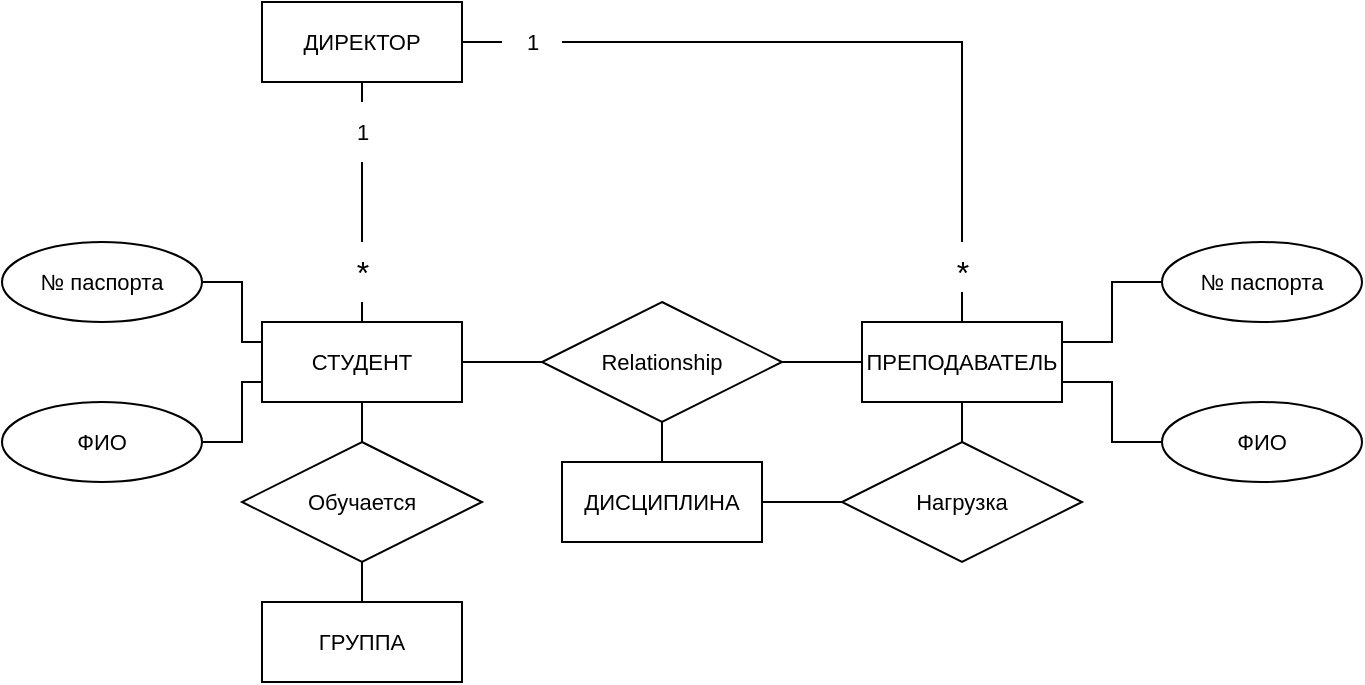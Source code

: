 <mxfile version="24.7.10">
  <diagram id="C5RBs43oDa-KdzZeNtuy" name="Page-1">
    <mxGraphModel dx="472" dy="781" grid="1" gridSize="10" guides="1" tooltips="1" connect="1" arrows="1" fold="1" page="1" pageScale="1" pageWidth="827" pageHeight="1169" math="0" shadow="0">
      <root>
        <mxCell id="WIyWlLk6GJQsqaUBKTNV-0" />
        <mxCell id="WIyWlLk6GJQsqaUBKTNV-1" parent="WIyWlLk6GJQsqaUBKTNV-0" />
        <mxCell id="eJyt0NOjGTWENJkZvtZS-22" style="edgeStyle=orthogonalEdgeStyle;shape=connector;rounded=0;orthogonalLoop=1;jettySize=auto;html=1;exitX=0.5;exitY=1;exitDx=0;exitDy=0;entryX=0.5;entryY=0;entryDx=0;entryDy=0;strokeColor=default;align=center;verticalAlign=middle;fontFamily=Helvetica;fontSize=11;fontColor=default;labelBackgroundColor=default;endArrow=none;endFill=0;" edge="1" parent="WIyWlLk6GJQsqaUBKTNV-1" source="eJyt0NOjGTWENJkZvtZS-16" target="eJyt0NOjGTWENJkZvtZS-18">
          <mxGeometry relative="1" as="geometry" />
        </mxCell>
        <mxCell id="eJyt0NOjGTWENJkZvtZS-33" value="" style="edgeStyle=orthogonalEdgeStyle;shape=connector;rounded=0;orthogonalLoop=1;jettySize=auto;html=1;strokeColor=default;align=center;verticalAlign=middle;fontFamily=Helvetica;fontSize=11;fontColor=default;labelBackgroundColor=default;endArrow=none;endFill=0;" edge="1" parent="WIyWlLk6GJQsqaUBKTNV-1" source="eJyt0NOjGTWENJkZvtZS-16" target="eJyt0NOjGTWENJkZvtZS-23">
          <mxGeometry relative="1" as="geometry" />
        </mxCell>
        <mxCell id="eJyt0NOjGTWENJkZvtZS-16" value="&lt;div&gt;Обучается&lt;/div&gt;" style="shape=rhombus;perimeter=rhombusPerimeter;whiteSpace=wrap;html=1;align=center;fontFamily=Helvetica;fontSize=11;fontColor=default;labelBackgroundColor=default;" vertex="1" parent="WIyWlLk6GJQsqaUBKTNV-1">
          <mxGeometry x="260" y="370" width="120" height="60" as="geometry" />
        </mxCell>
        <mxCell id="eJyt0NOjGTWENJkZvtZS-18" value="ГРУППА" style="whiteSpace=wrap;html=1;align=center;fontFamily=Helvetica;fontSize=11;fontColor=default;labelBackgroundColor=default;" vertex="1" parent="WIyWlLk6GJQsqaUBKTNV-1">
          <mxGeometry x="270" y="450" width="100" height="40" as="geometry" />
        </mxCell>
        <mxCell id="eJyt0NOjGTWENJkZvtZS-37" style="edgeStyle=orthogonalEdgeStyle;shape=connector;rounded=0;orthogonalLoop=1;jettySize=auto;html=1;exitX=1;exitY=0.5;exitDx=0;exitDy=0;entryX=0;entryY=0.25;entryDx=0;entryDy=0;strokeColor=default;align=center;verticalAlign=middle;fontFamily=Helvetica;fontSize=11;fontColor=default;labelBackgroundColor=default;endArrow=none;endFill=0;" edge="1" parent="WIyWlLk6GJQsqaUBKTNV-1" source="eJyt0NOjGTWENJkZvtZS-20" target="eJyt0NOjGTWENJkZvtZS-23">
          <mxGeometry relative="1" as="geometry" />
        </mxCell>
        <mxCell id="eJyt0NOjGTWENJkZvtZS-20" value="№ паспорта" style="ellipse;whiteSpace=wrap;html=1;align=center;fontFamily=Helvetica;fontSize=11;fontColor=default;labelBackgroundColor=default;" vertex="1" parent="WIyWlLk6GJQsqaUBKTNV-1">
          <mxGeometry x="140" y="270" width="100" height="40" as="geometry" />
        </mxCell>
        <mxCell id="eJyt0NOjGTWENJkZvtZS-23" value="СТУДЕНТ" style="whiteSpace=wrap;html=1;align=center;fontFamily=Helvetica;fontSize=11;fontColor=default;labelBackgroundColor=default;" vertex="1" parent="WIyWlLk6GJQsqaUBKTNV-1">
          <mxGeometry x="270" y="310" width="100" height="40" as="geometry" />
        </mxCell>
        <mxCell id="eJyt0NOjGTWENJkZvtZS-40" value="" style="edgeStyle=orthogonalEdgeStyle;shape=connector;rounded=0;orthogonalLoop=1;jettySize=auto;html=1;strokeColor=default;align=center;verticalAlign=middle;fontFamily=Helvetica;fontSize=11;fontColor=default;labelBackgroundColor=default;endArrow=none;endFill=0;" edge="1" parent="WIyWlLk6GJQsqaUBKTNV-1" source="eJyt0NOjGTWENJkZvtZS-24" target="eJyt0NOjGTWENJkZvtZS-38">
          <mxGeometry relative="1" as="geometry" />
        </mxCell>
        <mxCell id="eJyt0NOjGTWENJkZvtZS-55" value="" style="edgeStyle=orthogonalEdgeStyle;shape=connector;rounded=0;orthogonalLoop=1;jettySize=auto;html=1;strokeColor=default;align=center;verticalAlign=middle;fontFamily=Helvetica;fontSize=11;fontColor=default;labelBackgroundColor=default;endArrow=none;endFill=0;" edge="1" parent="WIyWlLk6GJQsqaUBKTNV-1" source="eJyt0NOjGTWENJkZvtZS-24" target="eJyt0NOjGTWENJkZvtZS-52">
          <mxGeometry relative="1" as="geometry" />
        </mxCell>
        <mxCell id="eJyt0NOjGTWENJkZvtZS-68" style="edgeStyle=orthogonalEdgeStyle;shape=connector;rounded=0;orthogonalLoop=1;jettySize=auto;html=1;exitX=0.5;exitY=0;exitDx=0;exitDy=0;strokeColor=default;align=center;verticalAlign=middle;fontFamily=Helvetica;fontSize=11;fontColor=default;labelBackgroundColor=default;endArrow=none;endFill=0;" edge="1" parent="WIyWlLk6GJQsqaUBKTNV-1" source="eJyt0NOjGTWENJkZvtZS-24" target="eJyt0NOjGTWENJkZvtZS-66">
          <mxGeometry relative="1" as="geometry" />
        </mxCell>
        <mxCell id="eJyt0NOjGTWENJkZvtZS-71" value="" style="edgeStyle=orthogonalEdgeStyle;shape=connector;rounded=0;orthogonalLoop=1;jettySize=auto;html=1;strokeColor=default;align=center;verticalAlign=middle;fontFamily=Helvetica;fontSize=11;fontColor=default;labelBackgroundColor=default;endArrow=none;endFill=0;exitX=1;exitY=0.75;exitDx=0;exitDy=0;" edge="1" parent="WIyWlLk6GJQsqaUBKTNV-1" source="eJyt0NOjGTWENJkZvtZS-24" target="eJyt0NOjGTWENJkZvtZS-70">
          <mxGeometry relative="1" as="geometry" />
        </mxCell>
        <mxCell id="eJyt0NOjGTWENJkZvtZS-74" style="edgeStyle=orthogonalEdgeStyle;shape=connector;rounded=0;orthogonalLoop=1;jettySize=auto;html=1;exitX=1;exitY=0.25;exitDx=0;exitDy=0;entryX=0;entryY=0.5;entryDx=0;entryDy=0;strokeColor=default;align=center;verticalAlign=middle;fontFamily=Helvetica;fontSize=11;fontColor=default;labelBackgroundColor=default;endArrow=none;endFill=0;" edge="1" parent="WIyWlLk6GJQsqaUBKTNV-1" source="eJyt0NOjGTWENJkZvtZS-24" target="eJyt0NOjGTWENJkZvtZS-69">
          <mxGeometry relative="1" as="geometry" />
        </mxCell>
        <mxCell id="eJyt0NOjGTWENJkZvtZS-24" value="ПРЕПОДАВАТЕЛЬ" style="whiteSpace=wrap;html=1;align=center;fontFamily=Helvetica;fontSize=11;fontColor=default;labelBackgroundColor=default;" vertex="1" parent="WIyWlLk6GJQsqaUBKTNV-1">
          <mxGeometry x="570" y="310" width="100" height="40" as="geometry" />
        </mxCell>
        <mxCell id="eJyt0NOjGTWENJkZvtZS-36" value="" style="edgeStyle=orthogonalEdgeStyle;shape=connector;rounded=0;orthogonalLoop=1;jettySize=auto;html=1;strokeColor=default;align=center;verticalAlign=middle;fontFamily=Helvetica;fontSize=11;fontColor=default;labelBackgroundColor=default;endArrow=none;endFill=0;entryX=0;entryY=0.75;entryDx=0;entryDy=0;" edge="1" parent="WIyWlLk6GJQsqaUBKTNV-1" source="eJyt0NOjGTWENJkZvtZS-35" target="eJyt0NOjGTWENJkZvtZS-23">
          <mxGeometry relative="1" as="geometry" />
        </mxCell>
        <mxCell id="eJyt0NOjGTWENJkZvtZS-35" value="ФИО" style="ellipse;whiteSpace=wrap;html=1;align=center;fontFamily=Helvetica;fontSize=11;fontColor=default;labelBackgroundColor=default;" vertex="1" parent="WIyWlLk6GJQsqaUBKTNV-1">
          <mxGeometry x="140" y="350" width="100" height="40" as="geometry" />
        </mxCell>
        <mxCell id="eJyt0NOjGTWENJkZvtZS-39" value="" style="edgeStyle=orthogonalEdgeStyle;shape=connector;rounded=0;orthogonalLoop=1;jettySize=auto;html=1;strokeColor=default;align=center;verticalAlign=middle;fontFamily=Helvetica;fontSize=11;fontColor=default;labelBackgroundColor=default;endArrow=none;endFill=0;" edge="1" parent="WIyWlLk6GJQsqaUBKTNV-1" source="eJyt0NOjGTWENJkZvtZS-38" target="eJyt0NOjGTWENJkZvtZS-23">
          <mxGeometry relative="1" as="geometry" />
        </mxCell>
        <mxCell id="eJyt0NOjGTWENJkZvtZS-45" value="" style="edgeStyle=orthogonalEdgeStyle;shape=connector;rounded=0;orthogonalLoop=1;jettySize=auto;html=1;strokeColor=default;align=center;verticalAlign=middle;fontFamily=Helvetica;fontSize=11;fontColor=default;labelBackgroundColor=default;endArrow=none;endFill=0;" edge="1" parent="WIyWlLk6GJQsqaUBKTNV-1" source="eJyt0NOjGTWENJkZvtZS-38" target="eJyt0NOjGTWENJkZvtZS-44">
          <mxGeometry relative="1" as="geometry" />
        </mxCell>
        <mxCell id="eJyt0NOjGTWENJkZvtZS-38" value="Relationship" style="shape=rhombus;perimeter=rhombusPerimeter;whiteSpace=wrap;html=1;align=center;fontFamily=Helvetica;fontSize=11;fontColor=default;labelBackgroundColor=default;" vertex="1" parent="WIyWlLk6GJQsqaUBKTNV-1">
          <mxGeometry x="410" y="300" width="120" height="60" as="geometry" />
        </mxCell>
        <mxCell id="eJyt0NOjGTWENJkZvtZS-44" value="ДИСЦИПЛИНА" style="whiteSpace=wrap;html=1;align=center;fontFamily=Helvetica;fontSize=11;fontColor=default;labelBackgroundColor=default;" vertex="1" parent="WIyWlLk6GJQsqaUBKTNV-1">
          <mxGeometry x="420" y="380" width="100" height="40" as="geometry" />
        </mxCell>
        <mxCell id="eJyt0NOjGTWENJkZvtZS-51" style="edgeStyle=orthogonalEdgeStyle;shape=connector;rounded=0;orthogonalLoop=1;jettySize=auto;html=1;exitX=0.5;exitY=1;exitDx=0;exitDy=0;entryX=0.5;entryY=0;entryDx=0;entryDy=0;strokeColor=default;align=center;verticalAlign=middle;fontFamily=Helvetica;fontSize=11;fontColor=default;labelBackgroundColor=default;endArrow=none;endFill=0;" edge="1" parent="WIyWlLk6GJQsqaUBKTNV-1" source="eJyt0NOjGTWENJkZvtZS-57" target="eJyt0NOjGTWENJkZvtZS-23">
          <mxGeometry relative="1" as="geometry" />
        </mxCell>
        <mxCell id="eJyt0NOjGTWENJkZvtZS-65" style="edgeStyle=orthogonalEdgeStyle;shape=connector;rounded=0;orthogonalLoop=1;jettySize=auto;html=1;exitX=1;exitY=0.5;exitDx=0;exitDy=0;strokeColor=default;align=center;verticalAlign=middle;fontFamily=Helvetica;fontSize=11;fontColor=default;labelBackgroundColor=default;endArrow=none;endFill=0;" edge="1" parent="WIyWlLk6GJQsqaUBKTNV-1" source="eJyt0NOjGTWENJkZvtZS-50" target="eJyt0NOjGTWENJkZvtZS-41">
          <mxGeometry relative="1" as="geometry" />
        </mxCell>
        <mxCell id="eJyt0NOjGTWENJkZvtZS-50" value="ДИРЕКТОР" style="whiteSpace=wrap;html=1;align=center;fontFamily=Helvetica;fontSize=11;fontColor=default;labelBackgroundColor=default;" vertex="1" parent="WIyWlLk6GJQsqaUBKTNV-1">
          <mxGeometry x="270" y="150" width="100" height="40" as="geometry" />
        </mxCell>
        <mxCell id="eJyt0NOjGTWENJkZvtZS-56" value="" style="edgeStyle=orthogonalEdgeStyle;shape=connector;rounded=0;orthogonalLoop=1;jettySize=auto;html=1;strokeColor=default;align=center;verticalAlign=middle;fontFamily=Helvetica;fontSize=11;fontColor=default;labelBackgroundColor=default;endArrow=none;endFill=0;" edge="1" parent="WIyWlLk6GJQsqaUBKTNV-1" source="eJyt0NOjGTWENJkZvtZS-52" target="eJyt0NOjGTWENJkZvtZS-44">
          <mxGeometry relative="1" as="geometry" />
        </mxCell>
        <mxCell id="eJyt0NOjGTWENJkZvtZS-52" value="Нагрузка" style="shape=rhombus;perimeter=rhombusPerimeter;whiteSpace=wrap;html=1;align=center;fontFamily=Helvetica;fontSize=11;fontColor=default;labelBackgroundColor=default;" vertex="1" parent="WIyWlLk6GJQsqaUBKTNV-1">
          <mxGeometry x="560" y="370" width="120" height="60" as="geometry" />
        </mxCell>
        <mxCell id="eJyt0NOjGTWENJkZvtZS-58" value="" style="edgeStyle=orthogonalEdgeStyle;shape=connector;rounded=0;orthogonalLoop=1;jettySize=auto;html=1;exitX=0.5;exitY=1;exitDx=0;exitDy=0;entryX=0.5;entryY=0;entryDx=0;entryDy=0;strokeColor=default;align=center;verticalAlign=middle;fontFamily=Helvetica;fontSize=11;fontColor=default;labelBackgroundColor=default;endArrow=none;endFill=0;" edge="1" parent="WIyWlLk6GJQsqaUBKTNV-1" source="eJyt0NOjGTWENJkZvtZS-60" target="eJyt0NOjGTWENJkZvtZS-57">
          <mxGeometry relative="1" as="geometry">
            <mxPoint x="320" y="230" as="sourcePoint" />
            <mxPoint x="320" y="310" as="targetPoint" />
          </mxGeometry>
        </mxCell>
        <mxCell id="eJyt0NOjGTWENJkZvtZS-57" value="&lt;div style=&quot;font-size: 16px;&quot;&gt;&lt;font style=&quot;font-size: 16px;&quot;&gt;*&lt;/font&gt;&lt;/div&gt;" style="text;html=1;align=center;verticalAlign=middle;resizable=0;points=[];autosize=1;strokeColor=none;fillColor=none;fontFamily=Helvetica;fontSize=11;fontColor=default;labelBackgroundColor=default;" vertex="1" parent="WIyWlLk6GJQsqaUBKTNV-1">
          <mxGeometry x="305" y="270" width="30" height="30" as="geometry" />
        </mxCell>
        <mxCell id="eJyt0NOjGTWENJkZvtZS-61" value="" style="edgeStyle=orthogonalEdgeStyle;shape=connector;rounded=0;orthogonalLoop=1;jettySize=auto;html=1;exitX=0.5;exitY=1;exitDx=0;exitDy=0;entryX=0.5;entryY=0;entryDx=0;entryDy=0;strokeColor=default;align=center;verticalAlign=middle;fontFamily=Helvetica;fontSize=11;fontColor=default;labelBackgroundColor=default;endArrow=none;endFill=0;" edge="1" parent="WIyWlLk6GJQsqaUBKTNV-1" source="eJyt0NOjGTWENJkZvtZS-50" target="eJyt0NOjGTWENJkZvtZS-60">
          <mxGeometry relative="1" as="geometry">
            <mxPoint x="320" y="190" as="sourcePoint" />
            <mxPoint x="320" y="270" as="targetPoint" />
          </mxGeometry>
        </mxCell>
        <mxCell id="eJyt0NOjGTWENJkZvtZS-60" value="1" style="text;html=1;align=center;verticalAlign=middle;resizable=0;points=[];autosize=1;strokeColor=none;fillColor=none;fontFamily=Helvetica;fontSize=11;fontColor=default;labelBackgroundColor=default;" vertex="1" parent="WIyWlLk6GJQsqaUBKTNV-1">
          <mxGeometry x="305" y="200" width="30" height="30" as="geometry" />
        </mxCell>
        <mxCell id="eJyt0NOjGTWENJkZvtZS-41" value="&lt;div&gt;1&lt;/div&gt;" style="text;html=1;align=center;verticalAlign=middle;resizable=0;points=[];autosize=1;strokeColor=none;fillColor=none;fontFamily=Helvetica;fontSize=11;fontColor=default;labelBackgroundColor=default;" vertex="1" parent="WIyWlLk6GJQsqaUBKTNV-1">
          <mxGeometry x="390" y="155" width="30" height="30" as="geometry" />
        </mxCell>
        <mxCell id="eJyt0NOjGTWENJkZvtZS-67" value="" style="edgeStyle=orthogonalEdgeStyle;shape=connector;rounded=0;orthogonalLoop=1;jettySize=auto;html=1;exitX=1;exitY=0.5;exitDx=0;exitDy=0;entryX=0.5;entryY=0;entryDx=0;entryDy=0;strokeColor=default;align=center;verticalAlign=middle;fontFamily=Helvetica;fontSize=11;fontColor=default;labelBackgroundColor=default;endArrow=none;endFill=0;" edge="1" parent="WIyWlLk6GJQsqaUBKTNV-1" source="eJyt0NOjGTWENJkZvtZS-41" target="eJyt0NOjGTWENJkZvtZS-66">
          <mxGeometry relative="1" as="geometry">
            <mxPoint x="420" y="170" as="sourcePoint" />
            <mxPoint x="620" y="310" as="targetPoint" />
          </mxGeometry>
        </mxCell>
        <mxCell id="eJyt0NOjGTWENJkZvtZS-66" value="&lt;div style=&quot;font-size: 16px;&quot;&gt;&lt;font style=&quot;font-size: 16px;&quot;&gt;*&lt;/font&gt;&lt;/div&gt;" style="text;html=1;align=center;verticalAlign=middle;resizable=0;points=[];autosize=1;strokeColor=none;fillColor=none;fontFamily=Helvetica;fontSize=11;fontColor=default;labelBackgroundColor=default;" vertex="1" parent="WIyWlLk6GJQsqaUBKTNV-1">
          <mxGeometry x="605" y="270" width="30" height="30" as="geometry" />
        </mxCell>
        <mxCell id="eJyt0NOjGTWENJkZvtZS-69" value="№ паспорта" style="ellipse;whiteSpace=wrap;html=1;align=center;fontFamily=Helvetica;fontSize=11;fontColor=default;labelBackgroundColor=default;" vertex="1" parent="WIyWlLk6GJQsqaUBKTNV-1">
          <mxGeometry x="720" y="270" width="100" height="40" as="geometry" />
        </mxCell>
        <mxCell id="eJyt0NOjGTWENJkZvtZS-70" value="ФИО" style="ellipse;whiteSpace=wrap;html=1;align=center;fontFamily=Helvetica;fontSize=11;fontColor=default;labelBackgroundColor=default;" vertex="1" parent="WIyWlLk6GJQsqaUBKTNV-1">
          <mxGeometry x="720" y="350" width="100" height="40" as="geometry" />
        </mxCell>
      </root>
    </mxGraphModel>
  </diagram>
</mxfile>
